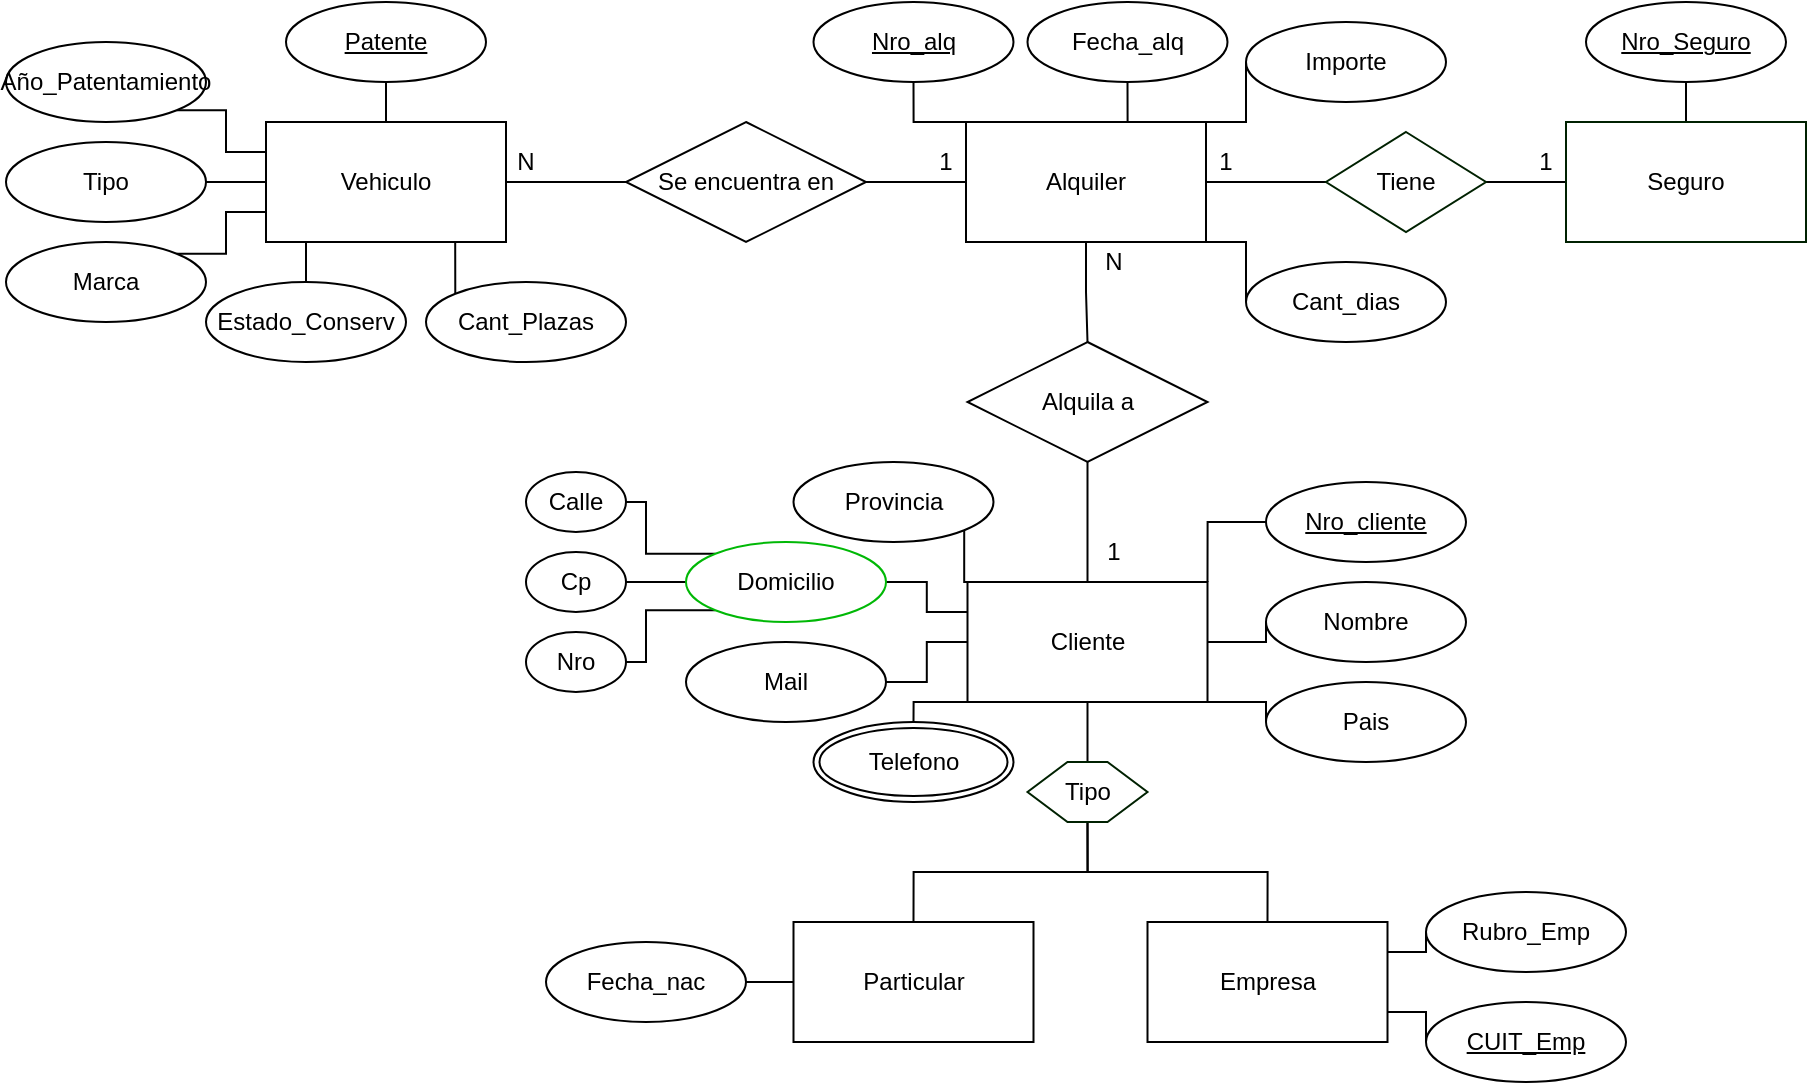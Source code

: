 <mxfile version="14.9.4" type="google"><diagram id="twa8t9A1LhcxTWvFgE88" name="Page-1"><mxGraphModel dx="2278" dy="688" grid="1" gridSize="10" guides="1" tooltips="1" connect="1" arrows="1" fold="1" page="1" pageScale="1" pageWidth="827" pageHeight="1169" math="0" shadow="0"><root><mxCell id="0"/><mxCell id="1" parent="0"/><mxCell id="48lOpNDIQB41I5_F_twx-57" style="edgeStyle=orthogonalEdgeStyle;rounded=0;orthogonalLoop=1;jettySize=auto;html=1;exitX=0.5;exitY=1;exitDx=0;exitDy=0;entryX=0.5;entryY=0;entryDx=0;entryDy=0;endArrow=none;endFill=0;" edge="1" parent="1" source="48lOpNDIQB41I5_F_twx-2" target="48lOpNDIQB41I5_F_twx-56"><mxGeometry relative="1" as="geometry"/></mxCell><mxCell id="48lOpNDIQB41I5_F_twx-97" style="edgeStyle=orthogonalEdgeStyle;rounded=0;orthogonalLoop=1;jettySize=auto;html=1;exitX=0;exitY=0;exitDx=0;exitDy=0;entryX=0.5;entryY=1;entryDx=0;entryDy=0;endArrow=none;endFill=0;" edge="1" parent="1" source="48lOpNDIQB41I5_F_twx-2" target="48lOpNDIQB41I5_F_twx-31"><mxGeometry relative="1" as="geometry"/></mxCell><mxCell id="48lOpNDIQB41I5_F_twx-98" style="edgeStyle=orthogonalEdgeStyle;rounded=0;orthogonalLoop=1;jettySize=auto;html=1;exitX=0.5;exitY=0;exitDx=0;exitDy=0;entryX=0.5;entryY=1;entryDx=0;entryDy=0;endArrow=none;endFill=0;" edge="1" parent="1" source="48lOpNDIQB41I5_F_twx-2" target="48lOpNDIQB41I5_F_twx-30"><mxGeometry relative="1" as="geometry"/></mxCell><mxCell id="48lOpNDIQB41I5_F_twx-100" style="edgeStyle=orthogonalEdgeStyle;rounded=0;orthogonalLoop=1;jettySize=auto;html=1;exitX=1;exitY=0;exitDx=0;exitDy=0;entryX=0;entryY=0.5;entryDx=0;entryDy=0;endArrow=none;endFill=0;" edge="1" parent="1" source="48lOpNDIQB41I5_F_twx-2" target="48lOpNDIQB41I5_F_twx-35"><mxGeometry relative="1" as="geometry"/></mxCell><mxCell id="48lOpNDIQB41I5_F_twx-113" style="edgeStyle=orthogonalEdgeStyle;rounded=0;orthogonalLoop=1;jettySize=auto;html=1;exitX=1;exitY=1;exitDx=0;exitDy=0;entryX=0;entryY=0.5;entryDx=0;entryDy=0;endArrow=none;endFill=0;" edge="1" parent="1" source="48lOpNDIQB41I5_F_twx-2" target="48lOpNDIQB41I5_F_twx-32"><mxGeometry relative="1" as="geometry"/></mxCell><mxCell id="48lOpNDIQB41I5_F_twx-117" style="edgeStyle=orthogonalEdgeStyle;rounded=0;orthogonalLoop=1;jettySize=auto;html=1;exitX=1;exitY=0.5;exitDx=0;exitDy=0;entryX=0;entryY=0.5;entryDx=0;entryDy=0;endArrow=none;endFill=0;" edge="1" parent="1" source="48lOpNDIQB41I5_F_twx-2" target="48lOpNDIQB41I5_F_twx-115"><mxGeometry relative="1" as="geometry"/></mxCell><mxCell id="48lOpNDIQB41I5_F_twx-2" value="Alquiler" style="rounded=0;whiteSpace=wrap;html=1;" vertex="1" parent="1"><mxGeometry x="340" y="160" width="120" height="60" as="geometry"/></mxCell><mxCell id="48lOpNDIQB41I5_F_twx-43" style="edgeStyle=orthogonalEdgeStyle;rounded=0;orthogonalLoop=1;jettySize=auto;html=1;exitX=1;exitY=0.5;exitDx=0;exitDy=0;entryX=0;entryY=0.5;entryDx=0;entryDy=0;endArrow=none;endFill=0;" edge="1" parent="1" source="48lOpNDIQB41I5_F_twx-3" target="48lOpNDIQB41I5_F_twx-42"><mxGeometry relative="1" as="geometry"/></mxCell><mxCell id="48lOpNDIQB41I5_F_twx-45" style="edgeStyle=orthogonalEdgeStyle;rounded=0;orthogonalLoop=1;jettySize=auto;html=1;exitX=0.5;exitY=0;exitDx=0;exitDy=0;entryX=0.5;entryY=1;entryDx=0;entryDy=0;endArrow=none;endFill=0;" edge="1" parent="1" source="48lOpNDIQB41I5_F_twx-3" target="48lOpNDIQB41I5_F_twx-7"><mxGeometry relative="1" as="geometry"/></mxCell><mxCell id="48lOpNDIQB41I5_F_twx-48" style="edgeStyle=orthogonalEdgeStyle;rounded=0;orthogonalLoop=1;jettySize=auto;html=1;exitX=0;exitY=0.25;exitDx=0;exitDy=0;entryX=1;entryY=1;entryDx=0;entryDy=0;endArrow=none;endFill=0;" edge="1" parent="1" source="48lOpNDIQB41I5_F_twx-3" target="48lOpNDIQB41I5_F_twx-9"><mxGeometry relative="1" as="geometry"/></mxCell><mxCell id="48lOpNDIQB41I5_F_twx-49" style="edgeStyle=orthogonalEdgeStyle;rounded=0;orthogonalLoop=1;jettySize=auto;html=1;exitX=0;exitY=0.5;exitDx=0;exitDy=0;entryX=1;entryY=0.5;entryDx=0;entryDy=0;endArrow=none;endFill=0;" edge="1" parent="1" source="48lOpNDIQB41I5_F_twx-3" target="48lOpNDIQB41I5_F_twx-10"><mxGeometry relative="1" as="geometry"/></mxCell><mxCell id="48lOpNDIQB41I5_F_twx-50" style="edgeStyle=orthogonalEdgeStyle;rounded=0;orthogonalLoop=1;jettySize=auto;html=1;exitX=0;exitY=0.75;exitDx=0;exitDy=0;entryX=1;entryY=0;entryDx=0;entryDy=0;endArrow=none;endFill=0;" edge="1" parent="1" source="48lOpNDIQB41I5_F_twx-3" target="48lOpNDIQB41I5_F_twx-8"><mxGeometry relative="1" as="geometry"/></mxCell><mxCell id="48lOpNDIQB41I5_F_twx-54" style="edgeStyle=orthogonalEdgeStyle;rounded=0;orthogonalLoop=1;jettySize=auto;html=1;exitX=0.25;exitY=1;exitDx=0;exitDy=0;entryX=0.5;entryY=0;entryDx=0;entryDy=0;endArrow=none;endFill=0;" edge="1" parent="1" source="48lOpNDIQB41I5_F_twx-3" target="48lOpNDIQB41I5_F_twx-12"><mxGeometry relative="1" as="geometry"/></mxCell><mxCell id="48lOpNDIQB41I5_F_twx-55" style="edgeStyle=orthogonalEdgeStyle;rounded=0;orthogonalLoop=1;jettySize=auto;html=1;exitX=0.75;exitY=1;exitDx=0;exitDy=0;entryX=0;entryY=0;entryDx=0;entryDy=0;endArrow=none;endFill=0;" edge="1" parent="1" source="48lOpNDIQB41I5_F_twx-3" target="48lOpNDIQB41I5_F_twx-11"><mxGeometry relative="1" as="geometry"/></mxCell><mxCell id="48lOpNDIQB41I5_F_twx-3" value="Vehiculo" style="rounded=0;whiteSpace=wrap;html=1;" vertex="1" parent="1"><mxGeometry x="-10" y="160" width="120" height="60" as="geometry"/></mxCell><mxCell id="48lOpNDIQB41I5_F_twx-64" style="edgeStyle=orthogonalEdgeStyle;rounded=0;orthogonalLoop=1;jettySize=auto;html=1;exitX=1;exitY=0;exitDx=0;exitDy=0;entryX=0;entryY=0.5;entryDx=0;entryDy=0;endArrow=none;endFill=0;" edge="1" parent="1" source="48lOpNDIQB41I5_F_twx-4" target="48lOpNDIQB41I5_F_twx-13"><mxGeometry relative="1" as="geometry"/></mxCell><mxCell id="48lOpNDIQB41I5_F_twx-74" style="edgeStyle=orthogonalEdgeStyle;rounded=0;orthogonalLoop=1;jettySize=auto;html=1;exitX=1;exitY=0.5;exitDx=0;exitDy=0;entryX=0;entryY=0.5;entryDx=0;entryDy=0;endArrow=none;endFill=0;" edge="1" parent="1" source="48lOpNDIQB41I5_F_twx-4" target="48lOpNDIQB41I5_F_twx-14"><mxGeometry relative="1" as="geometry"/></mxCell><mxCell id="48lOpNDIQB41I5_F_twx-75" style="edgeStyle=orthogonalEdgeStyle;rounded=0;orthogonalLoop=1;jettySize=auto;html=1;exitX=1;exitY=1;exitDx=0;exitDy=0;entryX=0;entryY=0.5;entryDx=0;entryDy=0;endArrow=none;endFill=0;" edge="1" parent="1" source="48lOpNDIQB41I5_F_twx-4" target="48lOpNDIQB41I5_F_twx-17"><mxGeometry relative="1" as="geometry"/></mxCell><mxCell id="48lOpNDIQB41I5_F_twx-78" style="edgeStyle=orthogonalEdgeStyle;rounded=0;orthogonalLoop=1;jettySize=auto;html=1;exitX=0;exitY=0.5;exitDx=0;exitDy=0;entryX=1;entryY=0.5;entryDx=0;entryDy=0;endArrow=none;endFill=0;" edge="1" parent="1" source="48lOpNDIQB41I5_F_twx-4" target="48lOpNDIQB41I5_F_twx-19"><mxGeometry relative="1" as="geometry"/></mxCell><mxCell id="48lOpNDIQB41I5_F_twx-79" style="edgeStyle=orthogonalEdgeStyle;rounded=0;orthogonalLoop=1;jettySize=auto;html=1;exitX=0;exitY=1;exitDx=0;exitDy=0;entryX=0.5;entryY=0;entryDx=0;entryDy=0;endArrow=none;endFill=0;" edge="1" parent="1" source="48lOpNDIQB41I5_F_twx-4" target="48lOpNDIQB41I5_F_twx-18"><mxGeometry relative="1" as="geometry"/></mxCell><mxCell id="48lOpNDIQB41I5_F_twx-82" style="edgeStyle=orthogonalEdgeStyle;rounded=0;orthogonalLoop=1;jettySize=auto;html=1;exitX=0;exitY=0;exitDx=0;exitDy=0;entryX=1;entryY=1;entryDx=0;entryDy=0;endArrow=none;endFill=0;" edge="1" parent="1" source="48lOpNDIQB41I5_F_twx-4" target="48lOpNDIQB41I5_F_twx-16"><mxGeometry relative="1" as="geometry"/></mxCell><mxCell id="48lOpNDIQB41I5_F_twx-83" style="edgeStyle=orthogonalEdgeStyle;rounded=0;orthogonalLoop=1;jettySize=auto;html=1;exitX=0;exitY=0.25;exitDx=0;exitDy=0;entryX=1;entryY=0.5;entryDx=0;entryDy=0;endArrow=none;endFill=0;" edge="1" parent="1" source="48lOpNDIQB41I5_F_twx-4" target="48lOpNDIQB41I5_F_twx-15"><mxGeometry relative="1" as="geometry"/></mxCell><mxCell id="48lOpNDIQB41I5_F_twx-91" style="edgeStyle=orthogonalEdgeStyle;rounded=0;orthogonalLoop=1;jettySize=auto;html=1;exitX=0.5;exitY=1;exitDx=0;exitDy=0;entryX=0.5;entryY=0;entryDx=0;entryDy=0;endArrow=none;endFill=0;" edge="1" parent="1" source="48lOpNDIQB41I5_F_twx-4" target="48lOpNDIQB41I5_F_twx-90"><mxGeometry relative="1" as="geometry"/></mxCell><mxCell id="48lOpNDIQB41I5_F_twx-4" value="Cliente" style="rounded=0;whiteSpace=wrap;html=1;" vertex="1" parent="1"><mxGeometry x="340.75" y="390" width="120" height="60" as="geometry"/></mxCell><mxCell id="48lOpNDIQB41I5_F_twx-7" value="Patente" style="ellipse;whiteSpace=wrap;html=1;align=center;fontStyle=4;" vertex="1" parent="1"><mxGeometry y="100" width="100" height="40" as="geometry"/></mxCell><mxCell id="48lOpNDIQB41I5_F_twx-8" value="Marca" style="ellipse;whiteSpace=wrap;html=1;align=center;" vertex="1" parent="1"><mxGeometry x="-140" y="220" width="100" height="40" as="geometry"/></mxCell><mxCell id="48lOpNDIQB41I5_F_twx-9" value="Año_Patentamiento" style="ellipse;whiteSpace=wrap;html=1;align=center;" vertex="1" parent="1"><mxGeometry x="-140" y="120" width="100" height="40" as="geometry"/></mxCell><mxCell id="48lOpNDIQB41I5_F_twx-10" value="Tipo" style="ellipse;whiteSpace=wrap;html=1;align=center;" vertex="1" parent="1"><mxGeometry x="-140" y="170" width="100" height="40" as="geometry"/></mxCell><mxCell id="48lOpNDIQB41I5_F_twx-11" value="Cant_Plazas" style="ellipse;whiteSpace=wrap;html=1;align=center;" vertex="1" parent="1"><mxGeometry x="70" y="240" width="100" height="40" as="geometry"/></mxCell><mxCell id="48lOpNDIQB41I5_F_twx-12" value="Estado_Conserv" style="ellipse;whiteSpace=wrap;html=1;align=center;" vertex="1" parent="1"><mxGeometry x="-40" y="240" width="100" height="40" as="geometry"/></mxCell><mxCell id="48lOpNDIQB41I5_F_twx-13" value="Nro_cliente" style="ellipse;whiteSpace=wrap;html=1;align=center;fontStyle=4;" vertex="1" parent="1"><mxGeometry x="490" y="340" width="100" height="40" as="geometry"/></mxCell><mxCell id="48lOpNDIQB41I5_F_twx-14" value="Nombre" style="ellipse;whiteSpace=wrap;html=1;align=center;" vertex="1" parent="1"><mxGeometry x="490" y="390" width="100" height="40" as="geometry"/></mxCell><mxCell id="48lOpNDIQB41I5_F_twx-87" style="edgeStyle=orthogonalEdgeStyle;rounded=0;orthogonalLoop=1;jettySize=auto;html=1;exitX=0;exitY=0.5;exitDx=0;exitDy=0;entryX=1;entryY=0.5;entryDx=0;entryDy=0;endArrow=none;endFill=0;" edge="1" parent="1" source="48lOpNDIQB41I5_F_twx-15" target="48lOpNDIQB41I5_F_twx-85"><mxGeometry relative="1" as="geometry"/></mxCell><mxCell id="48lOpNDIQB41I5_F_twx-88" style="edgeStyle=orthogonalEdgeStyle;rounded=0;orthogonalLoop=1;jettySize=auto;html=1;exitX=0;exitY=0;exitDx=0;exitDy=0;entryX=1;entryY=0.5;entryDx=0;entryDy=0;endArrow=none;endFill=0;" edge="1" parent="1" source="48lOpNDIQB41I5_F_twx-15" target="48lOpNDIQB41I5_F_twx-84"><mxGeometry relative="1" as="geometry"/></mxCell><mxCell id="48lOpNDIQB41I5_F_twx-89" style="edgeStyle=orthogonalEdgeStyle;rounded=0;orthogonalLoop=1;jettySize=auto;html=1;exitX=0;exitY=1;exitDx=0;exitDy=0;entryX=1;entryY=0.5;entryDx=0;entryDy=0;endArrow=none;endFill=0;" edge="1" parent="1" source="48lOpNDIQB41I5_F_twx-15" target="48lOpNDIQB41I5_F_twx-86"><mxGeometry relative="1" as="geometry"/></mxCell><mxCell id="48lOpNDIQB41I5_F_twx-15" value="Domicilio" style="ellipse;whiteSpace=wrap;html=1;align=center;strokeColor=#00B806;" vertex="1" parent="1"><mxGeometry x="200" y="370" width="100" height="40" as="geometry"/></mxCell><mxCell id="48lOpNDIQB41I5_F_twx-16" value="Provincia" style="ellipse;whiteSpace=wrap;html=1;align=center;" vertex="1" parent="1"><mxGeometry x="253.75" y="330" width="100" height="40" as="geometry"/></mxCell><mxCell id="48lOpNDIQB41I5_F_twx-17" value="Pais" style="ellipse;whiteSpace=wrap;html=1;align=center;" vertex="1" parent="1"><mxGeometry x="490" y="440" width="100" height="40" as="geometry"/></mxCell><mxCell id="48lOpNDIQB41I5_F_twx-18" value="Telefono" style="ellipse;shape=doubleEllipse;margin=3;whiteSpace=wrap;html=1;align=center;" vertex="1" parent="1"><mxGeometry x="263.75" y="460" width="100" height="40" as="geometry"/></mxCell><mxCell id="48lOpNDIQB41I5_F_twx-19" value="Mail" style="ellipse;whiteSpace=wrap;html=1;align=center;" vertex="1" parent="1"><mxGeometry x="200" y="420" width="100" height="40" as="geometry"/></mxCell><mxCell id="48lOpNDIQB41I5_F_twx-80" style="edgeStyle=orthogonalEdgeStyle;rounded=0;orthogonalLoop=1;jettySize=auto;html=1;exitX=0;exitY=0.5;exitDx=0;exitDy=0;entryX=1;entryY=0.5;entryDx=0;entryDy=0;endArrow=none;endFill=0;" edge="1" parent="1" source="48lOpNDIQB41I5_F_twx-20" target="48lOpNDIQB41I5_F_twx-25"><mxGeometry relative="1" as="geometry"/></mxCell><mxCell id="48lOpNDIQB41I5_F_twx-20" value="Particular" style="rounded=0;whiteSpace=wrap;html=1;" vertex="1" parent="1"><mxGeometry x="253.75" y="560" width="120" height="60" as="geometry"/></mxCell><mxCell id="48lOpNDIQB41I5_F_twx-95" style="edgeStyle=orthogonalEdgeStyle;rounded=0;orthogonalLoop=1;jettySize=auto;html=1;exitX=1;exitY=0.25;exitDx=0;exitDy=0;entryX=0;entryY=0.5;entryDx=0;entryDy=0;endArrow=none;endFill=0;" edge="1" parent="1" source="48lOpNDIQB41I5_F_twx-21" target="48lOpNDIQB41I5_F_twx-28"><mxGeometry relative="1" as="geometry"/></mxCell><mxCell id="48lOpNDIQB41I5_F_twx-96" style="edgeStyle=orthogonalEdgeStyle;rounded=0;orthogonalLoop=1;jettySize=auto;html=1;exitX=1;exitY=0.75;exitDx=0;exitDy=0;entryX=0;entryY=0.5;entryDx=0;entryDy=0;endArrow=none;endFill=0;" edge="1" parent="1" source="48lOpNDIQB41I5_F_twx-21" target="48lOpNDIQB41I5_F_twx-27"><mxGeometry relative="1" as="geometry"/></mxCell><mxCell id="48lOpNDIQB41I5_F_twx-21" value="Empresa" style="rounded=0;whiteSpace=wrap;html=1;" vertex="1" parent="1"><mxGeometry x="430.75" y="560" width="120" height="60" as="geometry"/></mxCell><mxCell id="48lOpNDIQB41I5_F_twx-25" value="Fecha_nac" style="ellipse;whiteSpace=wrap;html=1;align=center;" vertex="1" parent="1"><mxGeometry x="130" y="570" width="100" height="40" as="geometry"/></mxCell><mxCell id="48lOpNDIQB41I5_F_twx-27" value="&lt;u&gt;CUIT_Emp&lt;/u&gt;" style="ellipse;whiteSpace=wrap;html=1;align=center;" vertex="1" parent="1"><mxGeometry x="570" y="600" width="100" height="40" as="geometry"/></mxCell><mxCell id="48lOpNDIQB41I5_F_twx-28" value="Rubro_Emp" style="ellipse;whiteSpace=wrap;html=1;align=center;" vertex="1" parent="1"><mxGeometry x="570" y="545" width="100" height="40" as="geometry"/></mxCell><mxCell id="48lOpNDIQB41I5_F_twx-30" value="Fecha_alq" style="ellipse;whiteSpace=wrap;html=1;align=center;" vertex="1" parent="1"><mxGeometry x="370.75" y="100" width="100" height="40" as="geometry"/></mxCell><mxCell id="48lOpNDIQB41I5_F_twx-31" value="Nro_alq" style="ellipse;whiteSpace=wrap;html=1;align=center;fontStyle=4;" vertex="1" parent="1"><mxGeometry x="263.75" y="100" width="100" height="40" as="geometry"/></mxCell><mxCell id="48lOpNDIQB41I5_F_twx-32" value="Cant_dias" style="ellipse;whiteSpace=wrap;html=1;align=center;" vertex="1" parent="1"><mxGeometry x="480" y="230" width="100" height="40" as="geometry"/></mxCell><mxCell id="48lOpNDIQB41I5_F_twx-35" value="Importe" style="ellipse;whiteSpace=wrap;html=1;align=center;" vertex="1" parent="1"><mxGeometry x="480" y="110" width="100" height="40" as="geometry"/></mxCell><mxCell id="48lOpNDIQB41I5_F_twx-44" style="edgeStyle=orthogonalEdgeStyle;rounded=0;orthogonalLoop=1;jettySize=auto;html=1;exitX=1;exitY=0.5;exitDx=0;exitDy=0;entryX=0;entryY=0.5;entryDx=0;entryDy=0;endArrow=none;endFill=0;" edge="1" parent="1" source="48lOpNDIQB41I5_F_twx-42" target="48lOpNDIQB41I5_F_twx-2"><mxGeometry relative="1" as="geometry"/></mxCell><mxCell id="48lOpNDIQB41I5_F_twx-42" value="Se encuentra en" style="shape=rhombus;perimeter=rhombusPerimeter;whiteSpace=wrap;html=1;align=center;" vertex="1" parent="1"><mxGeometry x="170" y="160" width="120" height="60" as="geometry"/></mxCell><mxCell id="48lOpNDIQB41I5_F_twx-63" style="edgeStyle=orthogonalEdgeStyle;rounded=0;orthogonalLoop=1;jettySize=auto;html=1;exitX=0.5;exitY=1;exitDx=0;exitDy=0;entryX=0.5;entryY=0;entryDx=0;entryDy=0;endArrow=none;endFill=0;" edge="1" parent="1" source="48lOpNDIQB41I5_F_twx-56" target="48lOpNDIQB41I5_F_twx-4"><mxGeometry relative="1" as="geometry"/></mxCell><mxCell id="48lOpNDIQB41I5_F_twx-56" value="Alquila a" style="shape=rhombus;perimeter=rhombusPerimeter;whiteSpace=wrap;html=1;align=center;" vertex="1" parent="1"><mxGeometry x="340.75" y="270" width="120" height="60" as="geometry"/></mxCell><mxCell id="48lOpNDIQB41I5_F_twx-84" value="Calle" style="ellipse;whiteSpace=wrap;html=1;align=center;" vertex="1" parent="1"><mxGeometry x="120" y="335" width="50" height="30" as="geometry"/></mxCell><mxCell id="48lOpNDIQB41I5_F_twx-85" value="Cp" style="ellipse;whiteSpace=wrap;html=1;align=center;" vertex="1" parent="1"><mxGeometry x="120" y="375" width="50" height="30" as="geometry"/></mxCell><mxCell id="48lOpNDIQB41I5_F_twx-86" value="Nro" style="ellipse;whiteSpace=wrap;html=1;align=center;" vertex="1" parent="1"><mxGeometry x="120" y="415" width="50" height="30" as="geometry"/></mxCell><mxCell id="48lOpNDIQB41I5_F_twx-93" style="edgeStyle=orthogonalEdgeStyle;rounded=0;orthogonalLoop=1;jettySize=auto;html=1;exitX=0.5;exitY=1;exitDx=0;exitDy=0;entryX=0.5;entryY=0;entryDx=0;entryDy=0;endArrow=none;endFill=0;" edge="1" parent="1" source="48lOpNDIQB41I5_F_twx-90" target="48lOpNDIQB41I5_F_twx-20"><mxGeometry relative="1" as="geometry"/></mxCell><mxCell id="48lOpNDIQB41I5_F_twx-94" style="edgeStyle=orthogonalEdgeStyle;rounded=0;orthogonalLoop=1;jettySize=auto;html=1;exitX=0.5;exitY=1;exitDx=0;exitDy=0;entryX=0.5;entryY=0;entryDx=0;entryDy=0;endArrow=none;endFill=0;" edge="1" parent="1" source="48lOpNDIQB41I5_F_twx-90" target="48lOpNDIQB41I5_F_twx-21"><mxGeometry relative="1" as="geometry"/></mxCell><mxCell id="48lOpNDIQB41I5_F_twx-90" value="Tipo" style="shape=hexagon;perimeter=hexagonPerimeter2;whiteSpace=wrap;html=1;fixedSize=1;strokeColor=#002101;" vertex="1" parent="1"><mxGeometry x="370.75" y="480" width="60" height="30" as="geometry"/></mxCell><mxCell id="48lOpNDIQB41I5_F_twx-106" value="N" style="text;html=1;strokeColor=none;fillColor=none;align=center;verticalAlign=middle;whiteSpace=wrap;rounded=0;" vertex="1" parent="1"><mxGeometry x="100" y="170" width="40" height="20" as="geometry"/></mxCell><mxCell id="48lOpNDIQB41I5_F_twx-107" value="1" style="text;html=1;strokeColor=none;fillColor=none;align=center;verticalAlign=middle;whiteSpace=wrap;rounded=0;" vertex="1" parent="1"><mxGeometry x="310" y="170" width="40" height="20" as="geometry"/></mxCell><mxCell id="48lOpNDIQB41I5_F_twx-109" value="N" style="text;html=1;strokeColor=none;fillColor=none;align=center;verticalAlign=middle;whiteSpace=wrap;rounded=0;" vertex="1" parent="1"><mxGeometry x="394" y="220" width="40" height="20" as="geometry"/></mxCell><mxCell id="48lOpNDIQB41I5_F_twx-110" value="1" style="text;html=1;strokeColor=none;fillColor=none;align=center;verticalAlign=middle;whiteSpace=wrap;rounded=0;" vertex="1" parent="1"><mxGeometry x="394" y="365" width="40" height="20" as="geometry"/></mxCell><mxCell id="48lOpNDIQB41I5_F_twx-116" style="edgeStyle=orthogonalEdgeStyle;rounded=0;orthogonalLoop=1;jettySize=auto;html=1;exitX=0;exitY=0.5;exitDx=0;exitDy=0;entryX=1;entryY=0.5;entryDx=0;entryDy=0;endArrow=none;endFill=0;" edge="1" parent="1" source="48lOpNDIQB41I5_F_twx-112" target="48lOpNDIQB41I5_F_twx-115"><mxGeometry relative="1" as="geometry"/></mxCell><mxCell id="48lOpNDIQB41I5_F_twx-120" style="edgeStyle=orthogonalEdgeStyle;rounded=0;orthogonalLoop=1;jettySize=auto;html=1;exitX=0.5;exitY=0;exitDx=0;exitDy=0;entryX=0.5;entryY=1;entryDx=0;entryDy=0;endArrow=none;endFill=0;" edge="1" parent="1" source="48lOpNDIQB41I5_F_twx-112" target="48lOpNDIQB41I5_F_twx-119"><mxGeometry relative="1" as="geometry"/></mxCell><mxCell id="48lOpNDIQB41I5_F_twx-112" value="Seguro" style="rounded=0;whiteSpace=wrap;html=1;strokeColor=#002101;" vertex="1" parent="1"><mxGeometry x="640" y="160" width="120" height="60" as="geometry"/></mxCell><mxCell id="48lOpNDIQB41I5_F_twx-115" value="Tiene" style="rhombus;whiteSpace=wrap;html=1;strokeColor=#002101;" vertex="1" parent="1"><mxGeometry x="520" y="165" width="80" height="50" as="geometry"/></mxCell><mxCell id="48lOpNDIQB41I5_F_twx-119" value="Nro_Seguro" style="ellipse;whiteSpace=wrap;html=1;align=center;fontStyle=4;" vertex="1" parent="1"><mxGeometry x="650" y="100" width="100" height="40" as="geometry"/></mxCell><mxCell id="48lOpNDIQB41I5_F_twx-122" value="1" style="text;html=1;strokeColor=none;fillColor=none;align=center;verticalAlign=middle;whiteSpace=wrap;rounded=0;" vertex="1" parent="1"><mxGeometry x="450" y="170" width="40" height="20" as="geometry"/></mxCell><mxCell id="48lOpNDIQB41I5_F_twx-123" value="1" style="text;html=1;strokeColor=none;fillColor=none;align=center;verticalAlign=middle;whiteSpace=wrap;rounded=0;" vertex="1" parent="1"><mxGeometry x="610" y="170" width="40" height="20" as="geometry"/></mxCell></root></mxGraphModel></diagram></mxfile>